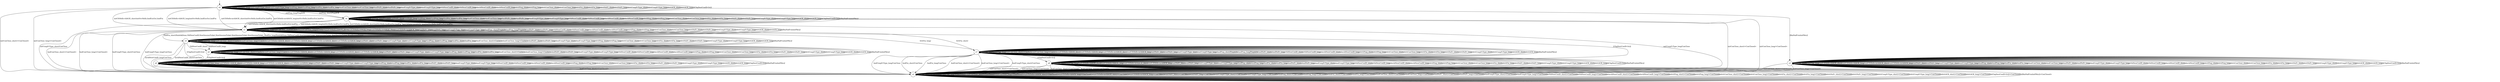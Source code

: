 digraph g {

s0 [shape="circle" label="s0"];
s1 [shape="circle" label="s1"];
s2 [shape="circle" label="s2"];
s3 [shape="circle" label="s3"];
s4 [shape="circle" label="s4"];
s5 [shape="circle" label="s5"];
s6 [shape="circle" label="s6"];
s7 [shape="circle" label="s7"];
s8 [shape="circle" label="s8"];
s9 [shape="circle" label="s9"];
s0 -> s4 [label="initPing_short/PingACK "];
s0 -> s4 [label="initPing_long/PingACK "];
s0 -> s2 [label="initConClose_short/<ConClosed> "];
s0 -> s2 [label="initConClose_long/<ConClosed> "];
s0 -> s1 [label="initCltHello-vldACK_short/initSvrHello,hndEncExt,hndFin "];
s0 -> s1 [label="initCltHello-vldACK_long/initSvrHello,hndEncExt,hndFin "];
s0 -> s1 [label="initCltHello-invldACK_short/initSvrHello,hndEncExt,hndFin "];
s0 -> s1 [label="initCltHello-invldACK_long/initSvrHello,hndEncExt,hndFin "];
s0 -> s0 [label="initNoFr_short/ "];
s0 -> s0 [label="initNoFr_long/ "];
s0 -> s0 [label="initUnxpFrType_short/ "];
s0 -> s0 [label="initUnxpFrType_long/ "];
s0 -> s0 [label="hndPing_short/ "];
s0 -> s0 [label="hndPing_long/ "];
s0 -> s0 [label="hndFin_short/ "];
s0 -> s0 [label="hndFin_long/ "];
s0 -> s0 [label="hndConClose_short/ "];
s0 -> s0 [label="hndConClose_long/ "];
s0 -> s0 [label="hndNoFr_short/ "];
s0 -> s0 [label="hndNoFr_long/ "];
s0 -> s0 [label="hndUnxpFrType_short/ "];
s0 -> s0 [label="hndUnxpFrType_long/ "];
s0 -> s0 [label="VldNewConID_short/ "];
s0 -> s0 [label="VldNewConID_long/ "];
s0 -> s0 [label="InvldNewConID_short/ "];
s0 -> s0 [label="InvldNewConID_long/ "];
s0 -> s0 [label="0rttPing_short/ "];
s0 -> s0 [label="0rttPing_long/ "];
s0 -> s0 [label="0rttConClose_short/ "];
s0 -> s0 [label="0rttConClose_long/ "];
s0 -> s0 [label="0rttFin_short/ "];
s0 -> s0 [label="0rttFin_long/ "];
s0 -> s0 [label="0rttNoFr_short/ "];
s0 -> s0 [label="0rttNoFr_long/ "];
s0 -> s0 [label="0rttUnxpFrType_short/ "];
s0 -> s0 [label="0rttUnxpFrType_long/ "];
s0 -> s0 [label="0rttACK_short/ "];
s0 -> s0 [label="0rttACK_long/ "];
s0 -> s0 [label="[ChgDestConID-Ori]/ "];
s0 -> s3 [label="[RmPadFrmInitPkts]/ "];
s1 -> s1 [label="initPing_short/ "];
s1 -> s1 [label="initPing_long/ "];
s1 -> s1 [label="initConClose_short/<ConAct> "];
s1 -> s1 [label="initConClose_long/<ConAct> "];
s1 -> s1 [label="initCltHello-vldACK_short/ "];
s1 -> s1 [label="initCltHello-vldACK_long/ "];
s1 -> s1 [label="initCltHello-invldACK_short/ "];
s1 -> s1 [label="initCltHello-invldACK_long/ "];
s1 -> s1 [label="initNoFr_short/ "];
s1 -> s1 [label="initNoFr_long/ "];
s1 -> s1 [label="initUnxpFrType_short/ "];
s1 -> s1 [label="initUnxpFrType_long/ "];
s1 -> s1 [label="hndPing_short/PingACK "];
s1 -> s1 [label="hndPing_long/PingACK "];
s1 -> s5 [label="hndFin_short/HndshkDone,VldNewConID,NewSessionTicket,NewSessionTicket,NewSessionTicket,NewSessionTicket "];
s1 -> s5 [label="hndFin_long/HndshkDone,VldNewConID,NewSessionTicket,NewSessionTicket,NewSessionTicket,NewSessionTicket "];
s1 -> s2 [label="hndConClose_short/<ConClosed> "];
s1 -> s2 [label="hndConClose_long/<ConClosed> "];
s1 -> s1 [label="hndNoFr_short/ "];
s1 -> s1 [label="hndNoFr_long/ "];
s1 -> s2 [label="hndUnxpFrType_short/ConClose "];
s1 -> s2 [label="hndUnxpFrType_long/ConClose "];
s1 -> s1 [label="VldNewConID_short/ "];
s1 -> s1 [label="VldNewConID_long/ "];
s1 -> s1 [label="InvldNewConID_short/ "];
s1 -> s1 [label="InvldNewConID_long/ "];
s1 -> s1 [label="0rttPing_short/ "];
s1 -> s1 [label="0rttPing_long/ "];
s1 -> s1 [label="0rttConClose_short/ "];
s1 -> s1 [label="0rttConClose_long/ "];
s1 -> s7 [label="0rttFin_short/ "];
s1 -> s7 [label="0rttFin_long/ "];
s1 -> s1 [label="0rttNoFr_short/ "];
s1 -> s1 [label="0rttNoFr_long/ "];
s1 -> s1 [label="0rttUnxpFrType_short/ "];
s1 -> s1 [label="0rttUnxpFrType_long/ "];
s1 -> s1 [label="0rttACK_short/ "];
s1 -> s1 [label="0rttACK_long/ "];
s1 -> s8 [label="[ChgDestConID-Ori]/ "];
s1 -> s1 [label="[RmPadFrmInitPkts]/ "];
s2 -> s2 [label="initPing_short/<ConClosed> "];
s2 -> s2 [label="initPing_long/<ConClosed> "];
s2 -> s2 [label="initConClose_short/<ConClosed> "];
s2 -> s2 [label="initConClose_long/<ConClosed> "];
s2 -> s2 [label="initCltHello-vldACK_short/<ConClosed> "];
s2 -> s2 [label="initCltHello-vldACK_long/<ConClosed> "];
s2 -> s2 [label="initCltHello-invldACK_short/<ConClosed> "];
s2 -> s2 [label="initCltHello-invldACK_long/<ConClosed> "];
s2 -> s2 [label="initNoFr_short/<ConClosed> "];
s2 -> s2 [label="initNoFr_long/<ConClosed> "];
s2 -> s2 [label="initUnxpFrType_short/<ConClosed> "];
s2 -> s2 [label="initUnxpFrType_long/<ConClosed> "];
s2 -> s2 [label="hndPing_short/<ConClosed> "];
s2 -> s2 [label="hndPing_long/<ConClosed> "];
s2 -> s2 [label="hndFin_short/<ConClosed> "];
s2 -> s2 [label="hndFin_long/<ConClosed> "];
s2 -> s2 [label="hndConClose_short/<ConClosed> "];
s2 -> s2 [label="hndConClose_long/<ConClosed> "];
s2 -> s2 [label="hndNoFr_short/<ConClosed> "];
s2 -> s2 [label="hndNoFr_long/<ConClosed> "];
s2 -> s2 [label="hndUnxpFrType_short/<ConClosed> "];
s2 -> s2 [label="hndUnxpFrType_long/<ConClosed> "];
s2 -> s2 [label="VldNewConID_short/<ConClosed> "];
s2 -> s2 [label="VldNewConID_long/<ConClosed> "];
s2 -> s2 [label="InvldNewConID_short/<ConClosed> "];
s2 -> s2 [label="InvldNewConID_long/<ConClosed> "];
s2 -> s2 [label="0rttPing_short/<ConClosed> "];
s2 -> s2 [label="0rttPing_long/<ConClosed> "];
s2 -> s2 [label="0rttConClose_short/<ConClosed> "];
s2 -> s2 [label="0rttConClose_long/<ConClosed> "];
s2 -> s2 [label="0rttFin_short/<ConClosed> "];
s2 -> s2 [label="0rttFin_long/<ConClosed> "];
s2 -> s2 [label="0rttNoFr_short/<ConClosed> "];
s2 -> s2 [label="0rttNoFr_long/<ConClosed> "];
s2 -> s2 [label="0rttUnxpFrType_short/<ConClosed> "];
s2 -> s2 [label="0rttUnxpFrType_long/<ConClosed> "];
s2 -> s2 [label="0rttACK_short/<ConClosed> "];
s2 -> s2 [label="0rttACK_long/<ConClosed> "];
s2 -> s2 [label="[ChgDestConID-Ori]/<ConClosed> "];
s2 -> s2 [label="[RmPadFrmInitPkts]/<ConClosed> "];
s3 -> s3 [label="initPing_short/ "];
s3 -> s3 [label="initPing_long/ "];
s3 -> s2 [label="initConClose_short/<ConClosed> "];
s3 -> s2 [label="initConClose_long/<ConClosed> "];
s3 -> s3 [label="initCltHello-vldACK_short/ "];
s3 -> s3 [label="initCltHello-vldACK_long/ "];
s3 -> s3 [label="initCltHello-invldACK_short/ "];
s3 -> s3 [label="initCltHello-invldACK_long/ "];
s3 -> s3 [label="initNoFr_short/ "];
s3 -> s3 [label="initNoFr_long/ "];
s3 -> s3 [label="initUnxpFrType_short/ "];
s3 -> s3 [label="initUnxpFrType_long/ "];
s3 -> s3 [label="hndPing_short/ "];
s3 -> s3 [label="hndPing_long/ "];
s3 -> s3 [label="hndFin_short/ "];
s3 -> s3 [label="hndFin_long/ "];
s3 -> s3 [label="hndConClose_short/ "];
s3 -> s3 [label="hndConClose_long/ "];
s3 -> s3 [label="hndNoFr_short/ "];
s3 -> s3 [label="hndNoFr_long/ "];
s3 -> s3 [label="hndUnxpFrType_short/ "];
s3 -> s3 [label="hndUnxpFrType_long/ "];
s3 -> s3 [label="VldNewConID_short/ "];
s3 -> s3 [label="VldNewConID_long/ "];
s3 -> s3 [label="InvldNewConID_short/ "];
s3 -> s3 [label="InvldNewConID_long/ "];
s3 -> s3 [label="0rttPing_short/ "];
s3 -> s3 [label="0rttPing_long/ "];
s3 -> s3 [label="0rttConClose_short/ "];
s3 -> s3 [label="0rttConClose_long/ "];
s3 -> s3 [label="0rttFin_short/ "];
s3 -> s3 [label="0rttFin_long/ "];
s3 -> s3 [label="0rttNoFr_short/ "];
s3 -> s3 [label="0rttNoFr_long/ "];
s3 -> s3 [label="0rttUnxpFrType_short/ "];
s3 -> s3 [label="0rttUnxpFrType_long/ "];
s3 -> s3 [label="0rttACK_short/ "];
s3 -> s3 [label="0rttACK_long/ "];
s3 -> s3 [label="[ChgDestConID-Ori]/ "];
s3 -> s3 [label="[RmPadFrmInitPkts]/ "];
s4 -> s4 [label="initPing_short/PingACK "];
s4 -> s4 [label="initPing_long/PingACK "];
s4 -> s2 [label="initConClose_short/<ConClosed> "];
s4 -> s2 [label="initConClose_long/<ConClosed> "];
s4 -> s1 [label="initCltHello-vldACK_short/initSvrHello,hndEncExt,hndFin "];
s4 -> s1 [label="initCltHello-vldACK_long/initSvrHello,hndEncExt,hndFin "];
s4 -> s1 [label="initCltHello-invldACK_short/initSvrHello,hndEncExt,hndFin "];
s4 -> s1 [label="initCltHello-invldACK_long/initSvrHello,hndEncExt,hndFin "];
s4 -> s4 [label="initNoFr_short/ "];
s4 -> s4 [label="initNoFr_long/ "];
s4 -> s2 [label="initUnxpFrType_short/ConClose "];
s4 -> s2 [label="initUnxpFrType_long/ConClose "];
s4 -> s4 [label="hndPing_short/ "];
s4 -> s4 [label="hndPing_long/ "];
s4 -> s4 [label="hndFin_short/ "];
s4 -> s4 [label="hndFin_long/ "];
s4 -> s4 [label="hndConClose_short/ "];
s4 -> s4 [label="hndConClose_long/ "];
s4 -> s4 [label="hndNoFr_short/ "];
s4 -> s4 [label="hndNoFr_long/ "];
s4 -> s4 [label="hndUnxpFrType_short/ "];
s4 -> s4 [label="hndUnxpFrType_long/ "];
s4 -> s4 [label="VldNewConID_short/ "];
s4 -> s4 [label="VldNewConID_long/ "];
s4 -> s4 [label="InvldNewConID_short/ "];
s4 -> s4 [label="InvldNewConID_long/ "];
s4 -> s4 [label="0rttPing_short/ "];
s4 -> s4 [label="0rttPing_long/ "];
s4 -> s4 [label="0rttConClose_short/ "];
s4 -> s4 [label="0rttConClose_long/ "];
s4 -> s4 [label="0rttFin_short/ "];
s4 -> s4 [label="0rttFin_long/ "];
s4 -> s4 [label="0rttNoFr_short/ "];
s4 -> s4 [label="0rttNoFr_long/ "];
s4 -> s4 [label="0rttUnxpFrType_short/ "];
s4 -> s4 [label="0rttUnxpFrType_long/ "];
s4 -> s4 [label="0rttACK_short/ "];
s4 -> s4 [label="0rttACK_long/ "];
s4 -> s4 [label="[ChgDestConID-Ori]/ "];
s4 -> s4 [label="[RmPadFrmInitPkts]/ "];
s5 -> s5 [label="initPing_short/ "];
s5 -> s5 [label="initPing_long/ "];
s5 -> s5 [label="initConClose_short/<ConAct> "];
s5 -> s5 [label="initConClose_long/<ConAct> "];
s5 -> s5 [label="initCltHello-vldACK_short/ "];
s5 -> s5 [label="initCltHello-vldACK_long/ "];
s5 -> s5 [label="initCltHello-invldACK_short/ "];
s5 -> s5 [label="initCltHello-invldACK_long/ "];
s5 -> s5 [label="initNoFr_short/ "];
s5 -> s5 [label="initNoFr_long/ "];
s5 -> s5 [label="initUnxpFrType_short/ "];
s5 -> s5 [label="initUnxpFrType_long/ "];
s5 -> s5 [label="hndPing_short/ "];
s5 -> s5 [label="hndPing_long/ "];
s5 -> s5 [label="hndFin_short/ "];
s5 -> s5 [label="hndFin_long/ "];
s5 -> s5 [label="hndConClose_short/<ConAct> "];
s5 -> s5 [label="hndConClose_long/<ConAct> "];
s5 -> s5 [label="hndNoFr_short/ "];
s5 -> s5 [label="hndNoFr_long/ "];
s5 -> s5 [label="hndUnxpFrType_short/ "];
s5 -> s5 [label="hndUnxpFrType_long/ "];
s5 -> s9 [label="VldNewConID_short/ "];
s5 -> s9 [label="VldNewConID_long/ "];
s5 -> s2 [label="InvldNewConID_short/ConClose "];
s5 -> s2 [label="InvldNewConID_long/ConClose "];
s5 -> s5 [label="0rttPing_short/ "];
s5 -> s5 [label="0rttPing_long/ "];
s5 -> s5 [label="0rttConClose_short/ "];
s5 -> s5 [label="0rttConClose_long/ "];
s5 -> s5 [label="0rttFin_short/ "];
s5 -> s5 [label="0rttFin_long/ "];
s5 -> s5 [label="0rttNoFr_short/ "];
s5 -> s5 [label="0rttNoFr_long/ "];
s5 -> s5 [label="0rttUnxpFrType_short/ "];
s5 -> s5 [label="0rttUnxpFrType_long/ "];
s5 -> s5 [label="0rttACK_short/ "];
s5 -> s5 [label="0rttACK_long/ "];
s5 -> s6 [label="[ChgDestConID-Ori]/ "];
s5 -> s5 [label="[RmPadFrmInitPkts]/ "];
s6 -> s6 [label="initPing_short/ "];
s6 -> s6 [label="initPing_long/ "];
s6 -> s6 [label="initConClose_short/ "];
s6 -> s6 [label="initConClose_long/ "];
s6 -> s6 [label="initCltHello-vldACK_short/ "];
s6 -> s6 [label="initCltHello-vldACK_long/ "];
s6 -> s6 [label="initCltHello-invldACK_short/ "];
s6 -> s6 [label="initCltHello-invldACK_long/ "];
s6 -> s6 [label="initNoFr_short/ "];
s6 -> s6 [label="initNoFr_long/ "];
s6 -> s6 [label="initUnxpFrType_short/ "];
s6 -> s6 [label="initUnxpFrType_long/ "];
s6 -> s6 [label="hndPing_short/ "];
s6 -> s6 [label="hndPing_long/ "];
s6 -> s6 [label="hndFin_short/ "];
s6 -> s6 [label="hndFin_long/ "];
s6 -> s2 [label="hndConClose_short/<ConClosed> "];
s6 -> s2 [label="hndConClose_long/<ConClosed> "];
s6 -> s6 [label="hndNoFr_short/ "];
s6 -> s6 [label="hndNoFr_long/ "];
s6 -> s6 [label="hndUnxpFrType_short/ "];
s6 -> s6 [label="hndUnxpFrType_long/ "];
s6 -> s6 [label="VldNewConID_short/ "];
s6 -> s6 [label="VldNewConID_long/ "];
s6 -> s6 [label="InvldNewConID_short/ "];
s6 -> s6 [label="InvldNewConID_long/ "];
s6 -> s6 [label="0rttPing_short/ "];
s6 -> s6 [label="0rttPing_long/ "];
s6 -> s6 [label="0rttConClose_short/ "];
s6 -> s6 [label="0rttConClose_long/ "];
s6 -> s6 [label="0rttFin_short/ "];
s6 -> s6 [label="0rttFin_long/ "];
s6 -> s6 [label="0rttNoFr_short/ "];
s6 -> s6 [label="0rttNoFr_long/ "];
s6 -> s6 [label="0rttUnxpFrType_short/ "];
s6 -> s6 [label="0rttUnxpFrType_long/ "];
s6 -> s6 [label="0rttACK_short/ "];
s6 -> s6 [label="0rttACK_long/ "];
s6 -> s6 [label="[ChgDestConID-Ori]/ "];
s6 -> s6 [label="[RmPadFrmInitPkts]/ "];
s7 -> s7 [label="initPing_short/ "];
s7 -> s7 [label="initPing_long/ "];
s7 -> s7 [label="initConClose_short/<ConAct> "];
s7 -> s7 [label="initConClose_long/<ConAct> "];
s7 -> s7 [label="initCltHello-vldACK_short/ "];
s7 -> s7 [label="initCltHello-vldACK_long/ "];
s7 -> s7 [label="initCltHello-invldACK_short/ "];
s7 -> s7 [label="initCltHello-invldACK_long/ "];
s7 -> s7 [label="initNoFr_short/ "];
s7 -> s7 [label="initNoFr_long/ "];
s7 -> s7 [label="initUnxpFrType_short/ "];
s7 -> s7 [label="initUnxpFrType_long/ "];
s7 -> s7 [label="hndPing_short/PingACK "];
s7 -> s7 [label="hndPing_long/PingACK "];
s7 -> s2 [label="hndFin_short/ConClose "];
s7 -> s2 [label="hndFin_long/ConClose "];
s7 -> s2 [label="hndConClose_short/<ConClosed> "];
s7 -> s2 [label="hndConClose_long/<ConClosed> "];
s7 -> s7 [label="hndNoFr_short/ "];
s7 -> s7 [label="hndNoFr_long/ "];
s7 -> s2 [label="hndUnxpFrType_short/ConClose "];
s7 -> s2 [label="hndUnxpFrType_long/ConClose "];
s7 -> s7 [label="VldNewConID_short/ "];
s7 -> s7 [label="VldNewConID_long/ "];
s7 -> s7 [label="InvldNewConID_short/ "];
s7 -> s7 [label="InvldNewConID_long/ "];
s7 -> s7 [label="0rttPing_short/ "];
s7 -> s7 [label="0rttPing_long/ "];
s7 -> s7 [label="0rttConClose_short/ "];
s7 -> s7 [label="0rttConClose_long/ "];
s7 -> s7 [label="0rttFin_short/ "];
s7 -> s7 [label="0rttFin_long/ "];
s7 -> s7 [label="0rttNoFr_short/ "];
s7 -> s7 [label="0rttNoFr_long/ "];
s7 -> s7 [label="0rttUnxpFrType_short/ "];
s7 -> s7 [label="0rttUnxpFrType_long/ "];
s7 -> s7 [label="0rttACK_short/ "];
s7 -> s7 [label="0rttACK_long/ "];
s7 -> s8 [label="[ChgDestConID-Ori]/ "];
s7 -> s7 [label="[RmPadFrmInitPkts]/ "];
s8 -> s8 [label="initPing_short/ "];
s8 -> s8 [label="initPing_long/ "];
s8 -> s2 [label="initConClose_short/<ConClosed> "];
s8 -> s2 [label="initConClose_long/<ConClosed> "];
s8 -> s8 [label="initCltHello-vldACK_short/ "];
s8 -> s8 [label="initCltHello-vldACK_long/ "];
s8 -> s8 [label="initCltHello-invldACK_short/ "];
s8 -> s8 [label="initCltHello-invldACK_long/ "];
s8 -> s8 [label="initNoFr_short/ "];
s8 -> s8 [label="initNoFr_long/ "];
s8 -> s8 [label="initUnxpFrType_short/ "];
s8 -> s8 [label="initUnxpFrType_long/ "];
s8 -> s8 [label="hndPing_short/ "];
s8 -> s8 [label="hndPing_long/ "];
s8 -> s8 [label="hndFin_short/ "];
s8 -> s8 [label="hndFin_long/ "];
s8 -> s2 [label="hndConClose_short/<ConClosed> "];
s8 -> s2 [label="hndConClose_long/<ConClosed> "];
s8 -> s8 [label="hndNoFr_short/ "];
s8 -> s8 [label="hndNoFr_long/ "];
s8 -> s8 [label="hndUnxpFrType_short/ "];
s8 -> s8 [label="hndUnxpFrType_long/ "];
s8 -> s8 [label="VldNewConID_short/ "];
s8 -> s8 [label="VldNewConID_long/ "];
s8 -> s8 [label="InvldNewConID_short/ "];
s8 -> s8 [label="InvldNewConID_long/ "];
s8 -> s8 [label="0rttPing_short/ "];
s8 -> s8 [label="0rttPing_long/ "];
s8 -> s8 [label="0rttConClose_short/ "];
s8 -> s8 [label="0rttConClose_long/ "];
s8 -> s8 [label="0rttFin_short/ "];
s8 -> s8 [label="0rttFin_long/ "];
s8 -> s8 [label="0rttNoFr_short/ "];
s8 -> s8 [label="0rttNoFr_long/ "];
s8 -> s8 [label="0rttUnxpFrType_short/ "];
s8 -> s8 [label="0rttUnxpFrType_long/ "];
s8 -> s8 [label="0rttACK_short/ "];
s8 -> s8 [label="0rttACK_long/ "];
s8 -> s8 [label="[ChgDestConID-Ori]/ "];
s8 -> s8 [label="[RmPadFrmInitPkts]/ "];
s9 -> s9 [label="initPing_short/ "];
s9 -> s9 [label="initPing_long/ "];
s9 -> s9 [label="initConClose_short/<ConAct> "];
s9 -> s9 [label="initConClose_long/<ConAct> "];
s9 -> s9 [label="initCltHello-vldACK_short/ "];
s9 -> s9 [label="initCltHello-vldACK_long/ "];
s9 -> s9 [label="initCltHello-invldACK_short/ "];
s9 -> s9 [label="initCltHello-invldACK_long/ "];
s9 -> s9 [label="initNoFr_short/ "];
s9 -> s9 [label="initNoFr_long/ "];
s9 -> s9 [label="initUnxpFrType_short/ "];
s9 -> s9 [label="initUnxpFrType_long/ "];
s9 -> s9 [label="hndPing_short/ "];
s9 -> s9 [label="hndPing_long/ "];
s9 -> s9 [label="hndFin_short/ "];
s9 -> s9 [label="hndFin_long/ "];
s9 -> s9 [label="hndConClose_short/<ConAct> "];
s9 -> s9 [label="hndConClose_long/<ConAct> "];
s9 -> s9 [label="hndNoFr_short/ "];
s9 -> s9 [label="hndNoFr_long/ "];
s9 -> s9 [label="hndUnxpFrType_short/ "];
s9 -> s9 [label="hndUnxpFrType_long/ "];
s9 -> s9 [label="VldNewConID_short/ "];
s9 -> s9 [label="VldNewConID_long/ "];
s9 -> s9 [label="InvldNewConID_short/ "];
s9 -> s9 [label="InvldNewConID_long/ "];
s9 -> s9 [label="0rttPing_short/ "];
s9 -> s9 [label="0rttPing_long/ "];
s9 -> s9 [label="0rttConClose_short/ "];
s9 -> s9 [label="0rttConClose_long/ "];
s9 -> s9 [label="0rttFin_short/ "];
s9 -> s9 [label="0rttFin_long/ "];
s9 -> s9 [label="0rttNoFr_short/ "];
s9 -> s9 [label="0rttNoFr_long/ "];
s9 -> s9 [label="0rttUnxpFrType_short/ "];
s9 -> s9 [label="0rttUnxpFrType_long/ "];
s9 -> s9 [label="0rttACK_short/ "];
s9 -> s9 [label="0rttACK_long/ "];
s9 -> s6 [label="[ChgDestConID-Ori]/ "];
s9 -> s9 [label="[RmPadFrmInitPkts]/ "];

__start0 [label="" shape="none" width="0" height="0"];
__start0 -> s0;

}

